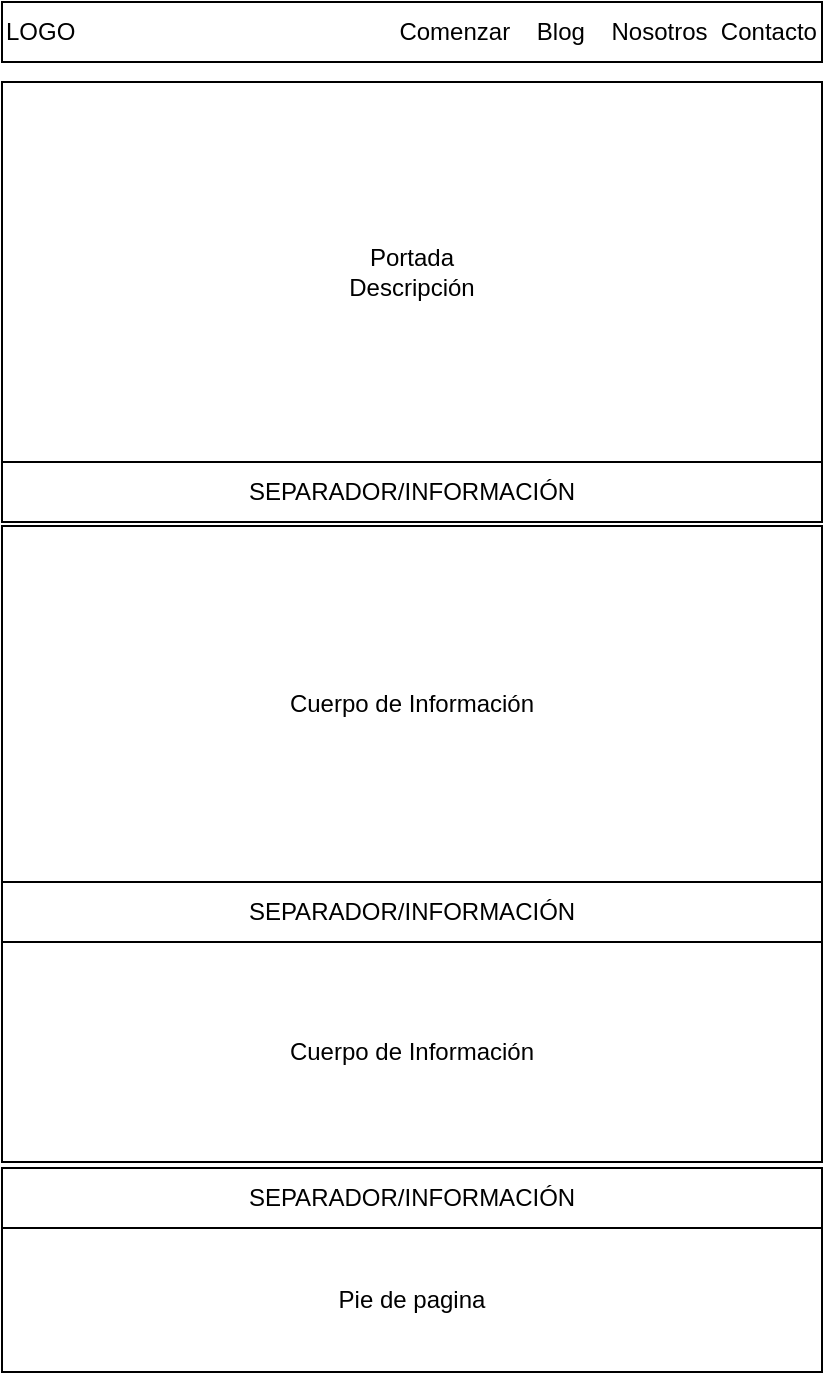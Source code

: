 <mxfile>
    <diagram id="Wv7jt6-sn4K07YVSv7_b" name="Page-1">
        <mxGraphModel dx="459" dy="421" grid="1" gridSize="10" guides="1" tooltips="1" connect="1" arrows="1" fold="1" page="1" pageScale="1" pageWidth="413" pageHeight="583" math="0" shadow="0">
            <root>
                <mxCell id="0"/>
                <mxCell id="1" parent="0"/>
                <mxCell id="Q9sEhAAmfFcPFmAfAIPp-1" value="LOGO&amp;nbsp; &amp;nbsp;&lt;span style=&quot;white-space: pre&quot;&gt;&#9;&lt;/span&gt;&lt;span style=&quot;white-space: pre&quot;&gt;&#9;&lt;/span&gt;&lt;span style=&quot;white-space: pre&quot;&gt;&#9;&lt;/span&gt;&lt;span style=&quot;white-space: pre&quot;&gt;&#9;&lt;/span&gt;&lt;span style=&quot;white-space: pre&quot;&gt;&#9;&lt;/span&gt;&lt;span style=&quot;white-space: pre&quot;&gt;&#9;&lt;/span&gt; &amp;nbsp; Comenzar&amp;nbsp; &amp;nbsp; Blog&amp;nbsp; &amp;nbsp; Nosotros&amp;nbsp; Contacto" style="rounded=0;whiteSpace=wrap;html=1;align=left;" parent="1" vertex="1">
                    <mxGeometry width="410" height="30" as="geometry"/>
                </mxCell>
                <mxCell id="Q9sEhAAmfFcPFmAfAIPp-2" value="Portada&lt;br&gt;Descripción" style="rounded=0;whiteSpace=wrap;html=1;" parent="1" vertex="1">
                    <mxGeometry y="40" width="410" height="190" as="geometry"/>
                </mxCell>
                <mxCell id="Q9sEhAAmfFcPFmAfAIPp-3" value="SEPARADOR/INFORMACIÓN" style="rounded=0;whiteSpace=wrap;html=1;" parent="1" vertex="1">
                    <mxGeometry y="230" width="410" height="30" as="geometry"/>
                </mxCell>
                <mxCell id="Q9sEhAAmfFcPFmAfAIPp-4" value="Cuerpo de Información" style="rounded=0;whiteSpace=wrap;html=1;" parent="1" vertex="1">
                    <mxGeometry y="262" width="410" height="178" as="geometry"/>
                </mxCell>
                <mxCell id="Q9sEhAAmfFcPFmAfAIPp-5" value="SEPARADOR/INFORMACIÓN" style="rounded=0;whiteSpace=wrap;html=1;" parent="1" vertex="1">
                    <mxGeometry y="440" width="410" height="30" as="geometry"/>
                </mxCell>
                <mxCell id="Q9sEhAAmfFcPFmAfAIPp-6" value="Cuerpo de Información" style="rounded=0;whiteSpace=wrap;html=1;" parent="1" vertex="1">
                    <mxGeometry y="470" width="410" height="110" as="geometry"/>
                </mxCell>
                <mxCell id="Q9sEhAAmfFcPFmAfAIPp-7" value="SEPARADOR/INFORMACIÓN" style="rounded=0;whiteSpace=wrap;html=1;" parent="1" vertex="1">
                    <mxGeometry y="583" width="410" height="30" as="geometry"/>
                </mxCell>
                <mxCell id="Q9sEhAAmfFcPFmAfAIPp-8" value="Pie de pagina" style="rounded=0;whiteSpace=wrap;html=1;" parent="1" vertex="1">
                    <mxGeometry y="613" width="410" height="72" as="geometry"/>
                </mxCell>
            </root>
        </mxGraphModel>
    </diagram>
</mxfile>
